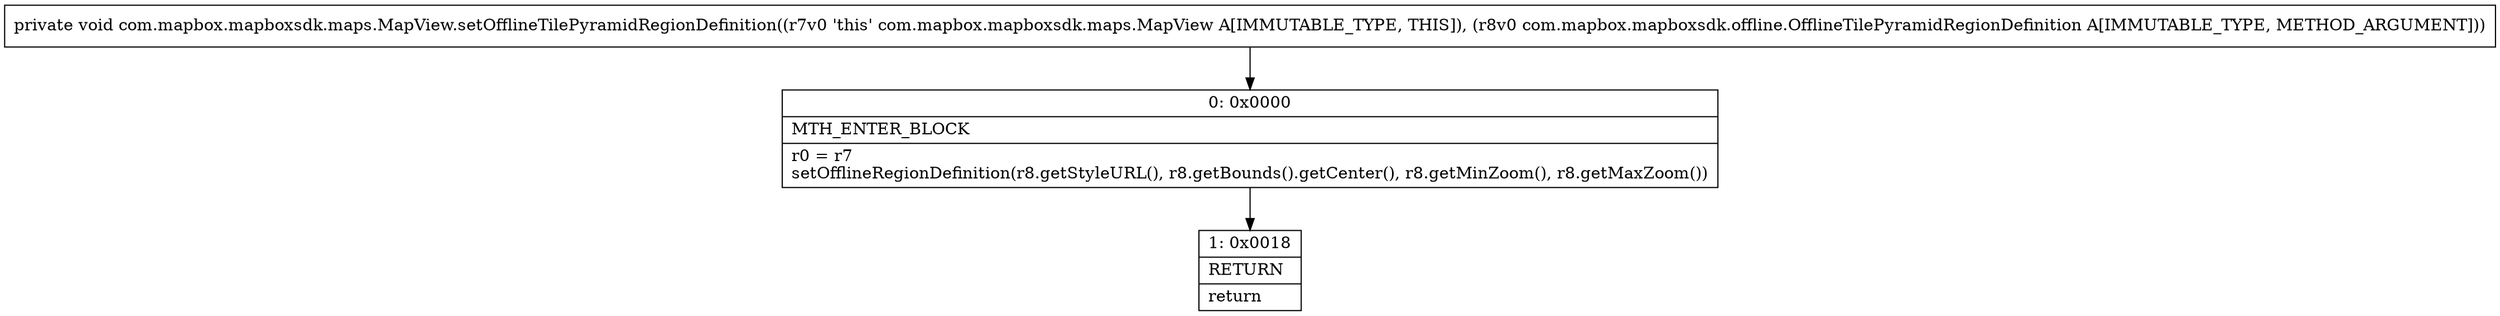 digraph "CFG forcom.mapbox.mapboxsdk.maps.MapView.setOfflineTilePyramidRegionDefinition(Lcom\/mapbox\/mapboxsdk\/offline\/OfflineTilePyramidRegionDefinition;)V" {
Node_0 [shape=record,label="{0\:\ 0x0000|MTH_ENTER_BLOCK\l|r0 = r7\lsetOfflineRegionDefinition(r8.getStyleURL(), r8.getBounds().getCenter(), r8.getMinZoom(), r8.getMaxZoom())\l}"];
Node_1 [shape=record,label="{1\:\ 0x0018|RETURN\l|return\l}"];
MethodNode[shape=record,label="{private void com.mapbox.mapboxsdk.maps.MapView.setOfflineTilePyramidRegionDefinition((r7v0 'this' com.mapbox.mapboxsdk.maps.MapView A[IMMUTABLE_TYPE, THIS]), (r8v0 com.mapbox.mapboxsdk.offline.OfflineTilePyramidRegionDefinition A[IMMUTABLE_TYPE, METHOD_ARGUMENT])) }"];
MethodNode -> Node_0;
Node_0 -> Node_1;
}

